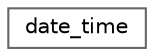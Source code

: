 digraph "Graphical Class Hierarchy"
{
 // LATEX_PDF_SIZE
  bgcolor="transparent";
  edge [fontname=Helvetica,fontsize=10,labelfontname=Helvetica,labelfontsize=10];
  node [fontname=Helvetica,fontsize=10,shape=box,height=0.2,width=0.4];
  rankdir="LR";
  Node0 [id="Node000000",label="date_time",height=0.2,width=0.4,color="grey40", fillcolor="white", style="filled",URL="$structdate__time.html",tooltip="A date-time."];
}
